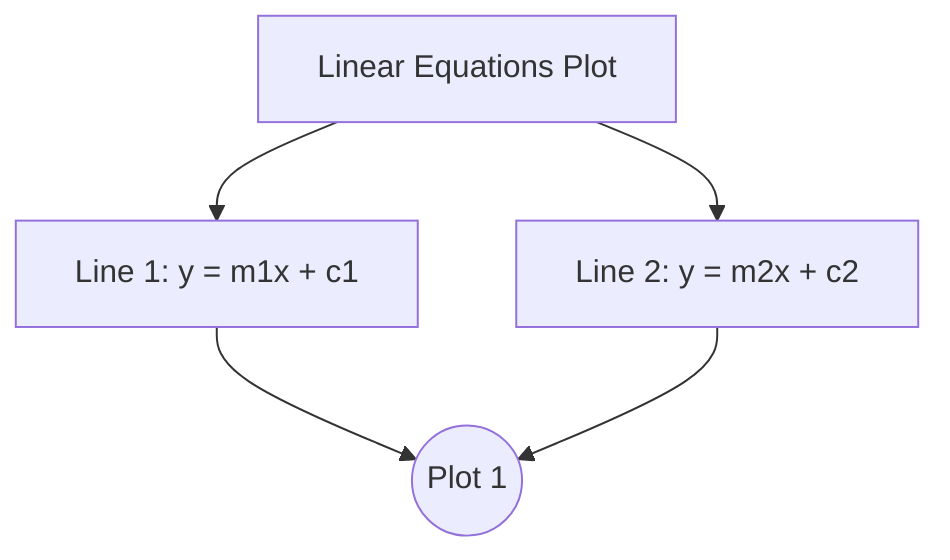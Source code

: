 graph TD
    A[Linear Equations Plot] --> B[Line 1: y = m1x + c1]
    A --> C[Line 2: y = m2x + c2]
    B --> D((Plot 1))
    C --> D